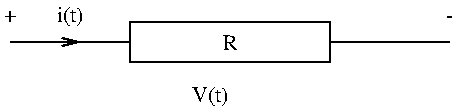 #FIG 2.1
80 2
6 99 59 199 79
2 2 0 1 -1 0 0 0 0.000 0 0 0
	 199 79 199 59 99 59 99 79 199 79 9999 9999
4 1 0 12 0 -1 0 0.000 0 9 8 149 73 R
-6
2 1 0 1 -1 0 0 0 0.000 -1 0 0
	 39 69 99 69 9999 9999
2 1 0 1 -1 0 0 0 0.000 -1 0 0
	 199 69 259 69 9999 9999
2 1 0 1 -1 0 0 0 0.000 -1 1 0
	0 0 1.000 4.000 8.000
	 39 69 74 69 9999 9999
4 1 0 12 0 -1 0 0.000 0 5 7 39 59 +
4 1 0 12 0 -1 0 0.000 0 1 8 259 59 -
4 1 0 12 0 -1 0 0.000 0 12 17 69 59 i(t)
4 1 0 12 0 -1 0 0.000 0 12 23 139 99 V(t)
